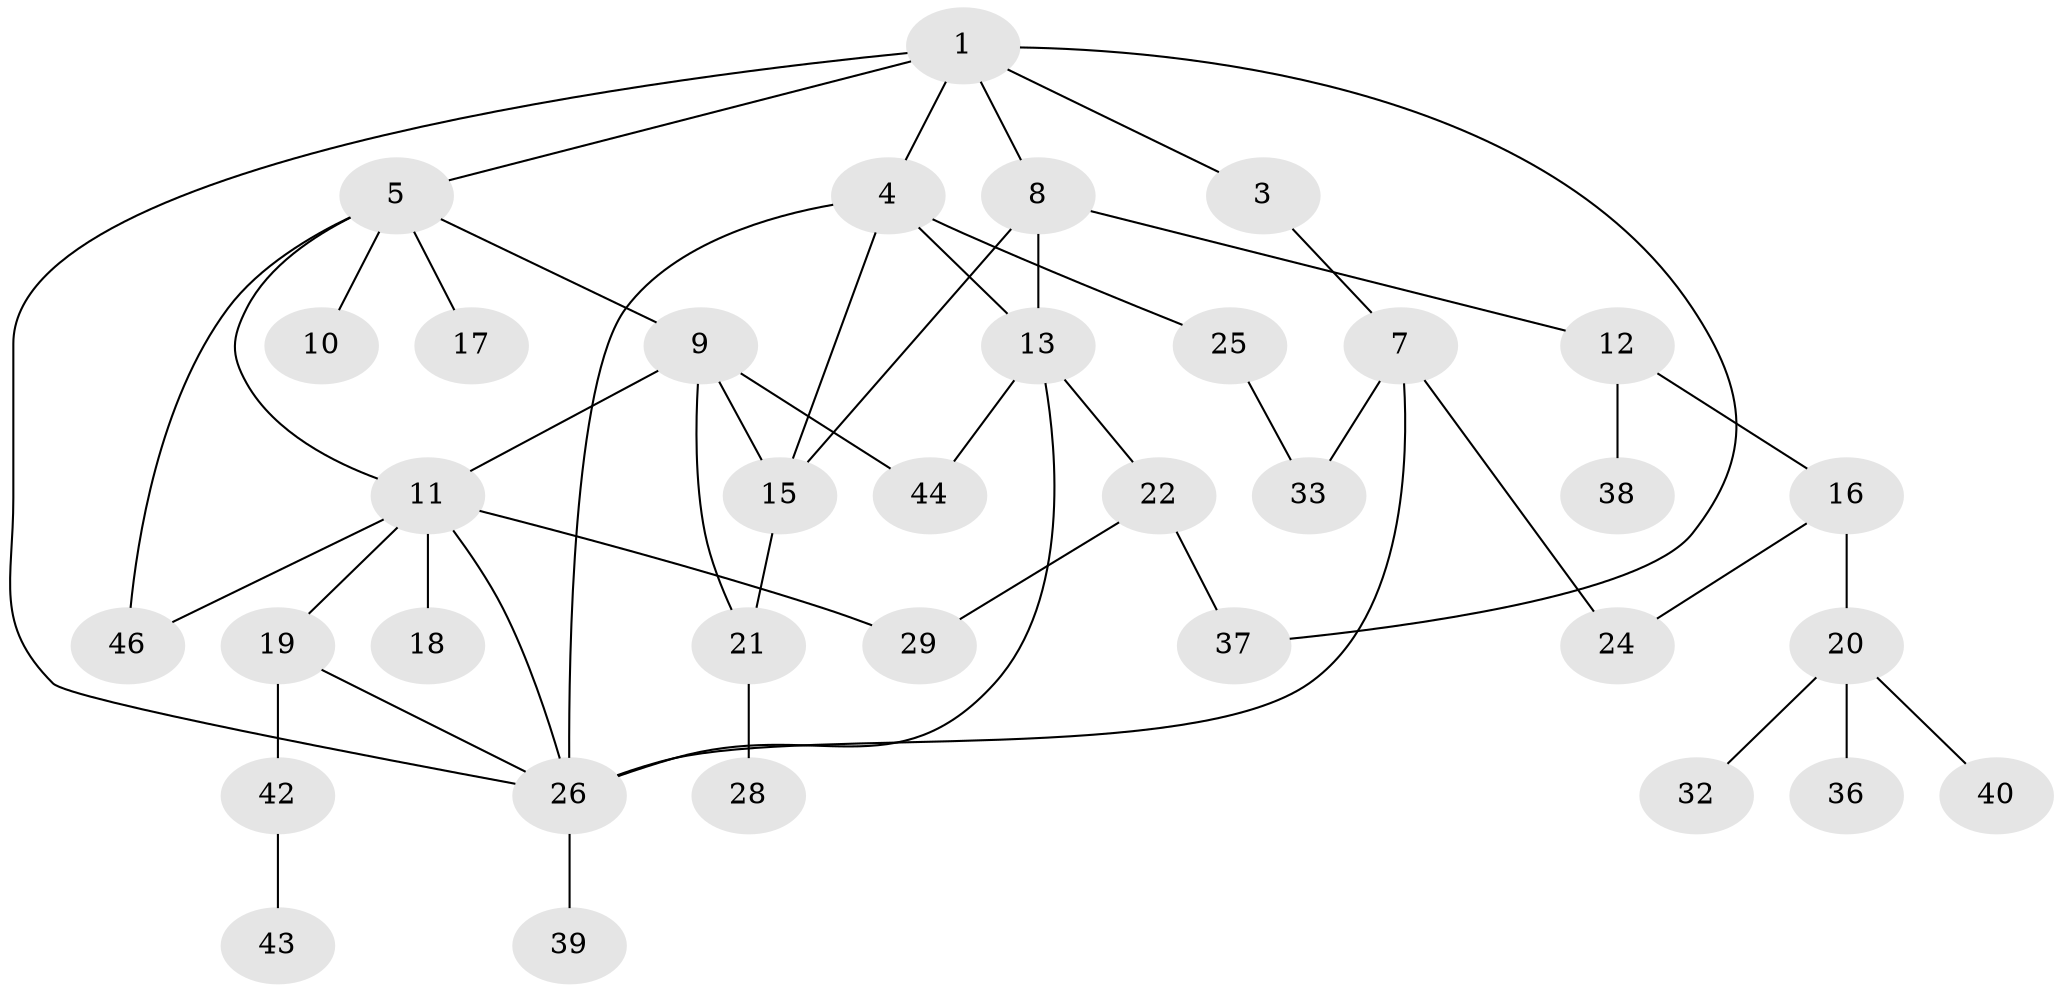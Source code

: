 // original degree distribution, {4: 0.13725490196078433, 5: 0.0784313725490196, 2: 0.29411764705882354, 6: 0.0196078431372549, 1: 0.27450980392156865, 3: 0.17647058823529413, 7: 0.0196078431372549}
// Generated by graph-tools (version 1.1) at 2025/17/03/04/25 18:17:07]
// undirected, 35 vertices, 50 edges
graph export_dot {
graph [start="1"]
  node [color=gray90,style=filled];
  1 [super="+2+6"];
  3;
  4;
  5;
  7 [super="+30"];
  8;
  9 [super="+50+14+41"];
  10;
  11;
  12;
  13 [super="+31"];
  15;
  16 [super="+48"];
  17;
  18;
  19;
  20 [super="+27"];
  21 [super="+45"];
  22 [super="+23"];
  24;
  25;
  26 [super="+49+34+35"];
  28;
  29 [super="+47"];
  32 [super="+51"];
  33;
  36;
  37;
  38;
  39;
  40;
  42;
  43;
  44;
  46;
  1 -- 3;
  1 -- 4;
  1 -- 37;
  1 -- 5;
  1 -- 8;
  1 -- 26;
  3 -- 7;
  4 -- 25;
  4 -- 26;
  4 -- 13;
  4 -- 15;
  5 -- 9;
  5 -- 10;
  5 -- 11;
  5 -- 17;
  5 -- 46;
  7 -- 24;
  7 -- 33;
  7 -- 26;
  8 -- 12;
  8 -- 13;
  8 -- 15;
  9 -- 44;
  9 -- 11;
  9 -- 15;
  9 -- 21;
  11 -- 18;
  11 -- 19;
  11 -- 46;
  11 -- 29;
  11 -- 26;
  12 -- 16;
  12 -- 38;
  13 -- 22;
  13 -- 26;
  13 -- 44;
  15 -- 21;
  16 -- 20;
  16 -- 24;
  19 -- 42;
  19 -- 26;
  20 -- 32;
  20 -- 40;
  20 -- 36;
  21 -- 28;
  22 -- 29;
  22 -- 37;
  25 -- 33;
  26 -- 39;
  42 -- 43;
}
